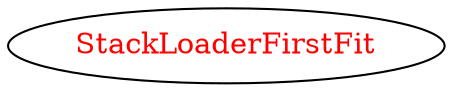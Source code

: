 digraph dependencyGraph {
 concentrate=true;
 ranksep="2.0";
 rankdir="LR"; 
 splines="ortho";
"StackLoaderFirstFit" [fontcolor="red"];
}